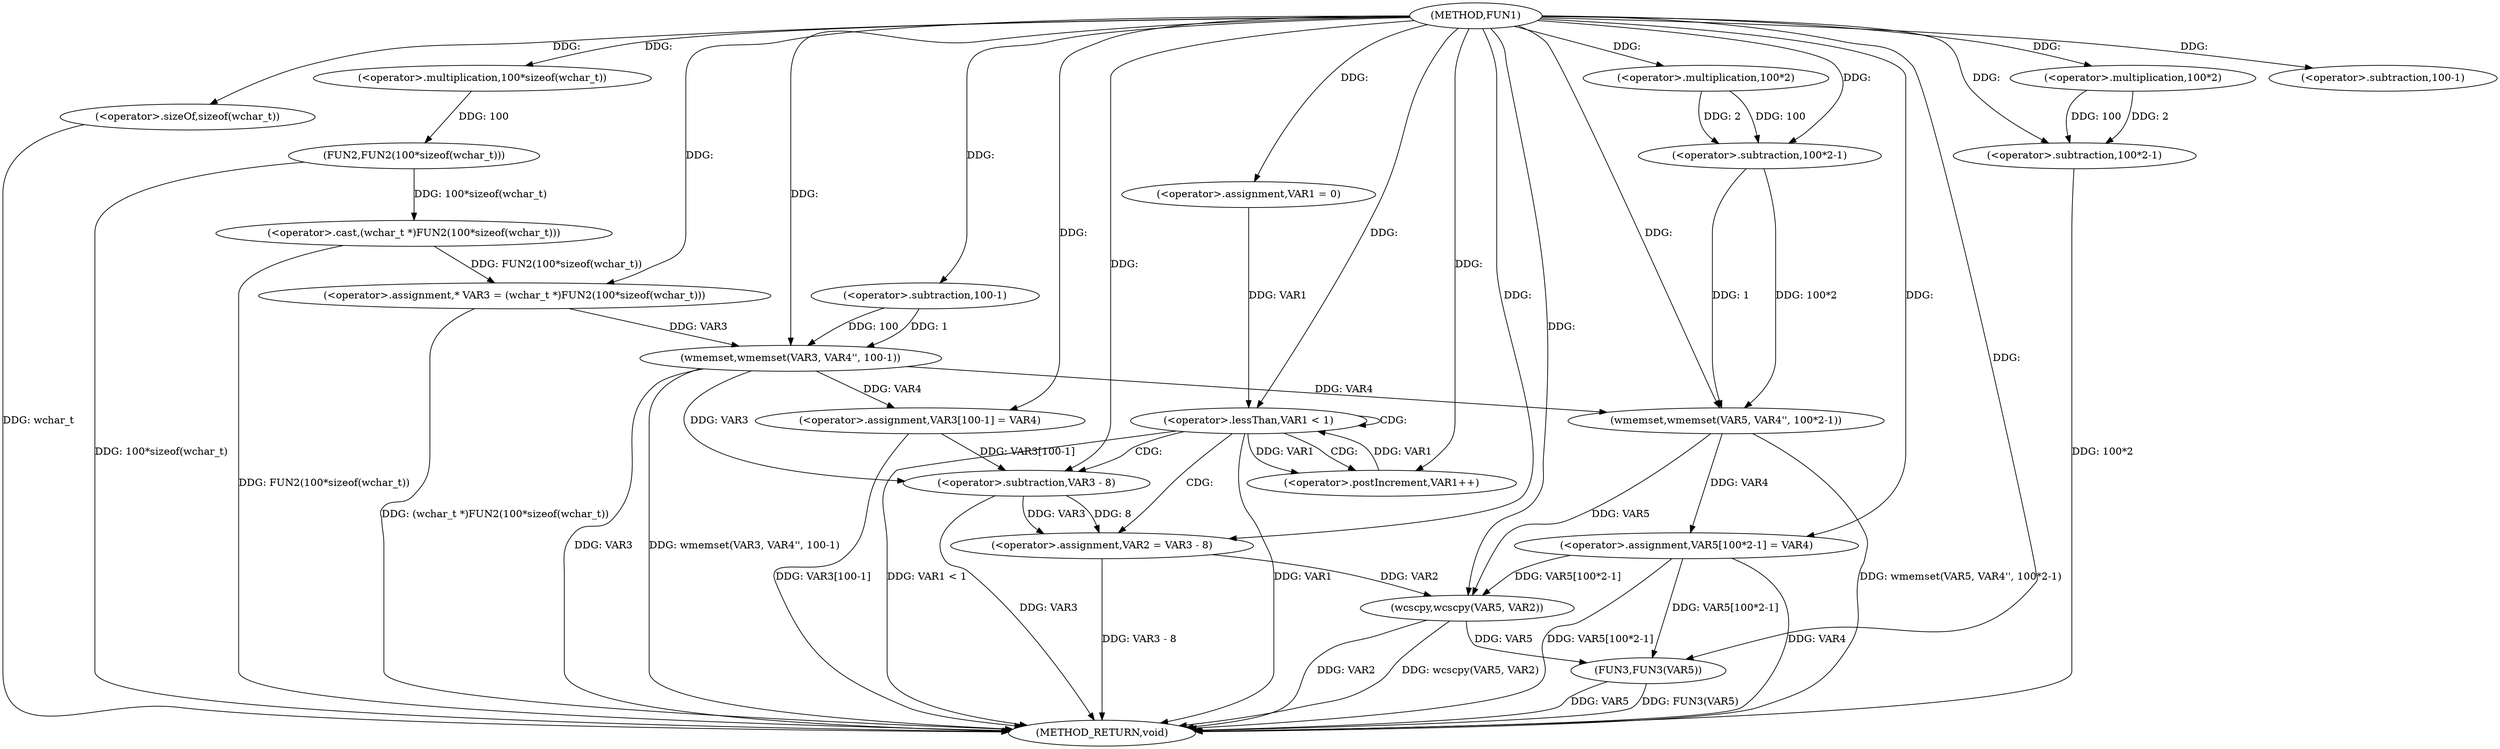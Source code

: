 digraph FUN1 {  
"1000100" [label = "(METHOD,FUN1)" ]
"1000166" [label = "(METHOD_RETURN,void)" ]
"1000105" [label = "(<operator>.assignment,* VAR3 = (wchar_t *)FUN2(100*sizeof(wchar_t)))" ]
"1000107" [label = "(<operator>.cast,(wchar_t *)FUN2(100*sizeof(wchar_t)))" ]
"1000109" [label = "(FUN2,FUN2(100*sizeof(wchar_t)))" ]
"1000110" [label = "(<operator>.multiplication,100*sizeof(wchar_t))" ]
"1000112" [label = "(<operator>.sizeOf,sizeof(wchar_t))" ]
"1000114" [label = "(wmemset,wmemset(VAR3, VAR4'', 100-1))" ]
"1000117" [label = "(<operator>.subtraction,100-1)" ]
"1000120" [label = "(<operator>.assignment,VAR3[100-1] = VAR4)" ]
"1000123" [label = "(<operator>.subtraction,100-1)" ]
"1000128" [label = "(<operator>.assignment,VAR1 = 0)" ]
"1000131" [label = "(<operator>.lessThan,VAR1 < 1)" ]
"1000134" [label = "(<operator>.postIncrement,VAR1++)" ]
"1000137" [label = "(<operator>.assignment,VAR2 = VAR3 - 8)" ]
"1000139" [label = "(<operator>.subtraction,VAR3 - 8)" ]
"1000144" [label = "(wmemset,wmemset(VAR5, VAR4'', 100*2-1))" ]
"1000147" [label = "(<operator>.subtraction,100*2-1)" ]
"1000148" [label = "(<operator>.multiplication,100*2)" ]
"1000152" [label = "(<operator>.assignment,VAR5[100*2-1] = VAR4)" ]
"1000155" [label = "(<operator>.subtraction,100*2-1)" ]
"1000156" [label = "(<operator>.multiplication,100*2)" ]
"1000161" [label = "(wcscpy,wcscpy(VAR5, VAR2))" ]
"1000164" [label = "(FUN3,FUN3(VAR5))" ]
  "1000164" -> "1000166"  [ label = "DDG: FUN3(VAR5)"] 
  "1000105" -> "1000166"  [ label = "DDG: (wchar_t *)FUN2(100*sizeof(wchar_t))"] 
  "1000152" -> "1000166"  [ label = "DDG: VAR5[100*2-1]"] 
  "1000161" -> "1000166"  [ label = "DDG: VAR2"] 
  "1000161" -> "1000166"  [ label = "DDG: wcscpy(VAR5, VAR2)"] 
  "1000114" -> "1000166"  [ label = "DDG: wmemset(VAR3, VAR4'', 100-1)"] 
  "1000152" -> "1000166"  [ label = "DDG: VAR4"] 
  "1000131" -> "1000166"  [ label = "DDG: VAR1"] 
  "1000137" -> "1000166"  [ label = "DDG: VAR3 - 8"] 
  "1000139" -> "1000166"  [ label = "DDG: VAR3"] 
  "1000144" -> "1000166"  [ label = "DDG: wmemset(VAR5, VAR4'', 100*2-1)"] 
  "1000114" -> "1000166"  [ label = "DDG: VAR3"] 
  "1000120" -> "1000166"  [ label = "DDG: VAR3[100-1]"] 
  "1000112" -> "1000166"  [ label = "DDG: wchar_t"] 
  "1000109" -> "1000166"  [ label = "DDG: 100*sizeof(wchar_t)"] 
  "1000155" -> "1000166"  [ label = "DDG: 100*2"] 
  "1000107" -> "1000166"  [ label = "DDG: FUN2(100*sizeof(wchar_t))"] 
  "1000131" -> "1000166"  [ label = "DDG: VAR1 < 1"] 
  "1000164" -> "1000166"  [ label = "DDG: VAR5"] 
  "1000107" -> "1000105"  [ label = "DDG: FUN2(100*sizeof(wchar_t))"] 
  "1000100" -> "1000105"  [ label = "DDG: "] 
  "1000109" -> "1000107"  [ label = "DDG: 100*sizeof(wchar_t)"] 
  "1000110" -> "1000109"  [ label = "DDG: 100"] 
  "1000100" -> "1000110"  [ label = "DDG: "] 
  "1000100" -> "1000112"  [ label = "DDG: "] 
  "1000105" -> "1000114"  [ label = "DDG: VAR3"] 
  "1000100" -> "1000114"  [ label = "DDG: "] 
  "1000117" -> "1000114"  [ label = "DDG: 100"] 
  "1000117" -> "1000114"  [ label = "DDG: 1"] 
  "1000100" -> "1000117"  [ label = "DDG: "] 
  "1000114" -> "1000120"  [ label = "DDG: VAR4"] 
  "1000100" -> "1000120"  [ label = "DDG: "] 
  "1000100" -> "1000123"  [ label = "DDG: "] 
  "1000100" -> "1000128"  [ label = "DDG: "] 
  "1000128" -> "1000131"  [ label = "DDG: VAR1"] 
  "1000134" -> "1000131"  [ label = "DDG: VAR1"] 
  "1000100" -> "1000131"  [ label = "DDG: "] 
  "1000131" -> "1000134"  [ label = "DDG: VAR1"] 
  "1000100" -> "1000134"  [ label = "DDG: "] 
  "1000139" -> "1000137"  [ label = "DDG: VAR3"] 
  "1000139" -> "1000137"  [ label = "DDG: 8"] 
  "1000100" -> "1000137"  [ label = "DDG: "] 
  "1000114" -> "1000139"  [ label = "DDG: VAR3"] 
  "1000120" -> "1000139"  [ label = "DDG: VAR3[100-1]"] 
  "1000100" -> "1000139"  [ label = "DDG: "] 
  "1000100" -> "1000144"  [ label = "DDG: "] 
  "1000114" -> "1000144"  [ label = "DDG: VAR4"] 
  "1000147" -> "1000144"  [ label = "DDG: 100*2"] 
  "1000147" -> "1000144"  [ label = "DDG: 1"] 
  "1000148" -> "1000147"  [ label = "DDG: 100"] 
  "1000148" -> "1000147"  [ label = "DDG: 2"] 
  "1000100" -> "1000148"  [ label = "DDG: "] 
  "1000100" -> "1000147"  [ label = "DDG: "] 
  "1000144" -> "1000152"  [ label = "DDG: VAR4"] 
  "1000100" -> "1000152"  [ label = "DDG: "] 
  "1000156" -> "1000155"  [ label = "DDG: 100"] 
  "1000156" -> "1000155"  [ label = "DDG: 2"] 
  "1000100" -> "1000156"  [ label = "DDG: "] 
  "1000100" -> "1000155"  [ label = "DDG: "] 
  "1000152" -> "1000161"  [ label = "DDG: VAR5[100*2-1]"] 
  "1000144" -> "1000161"  [ label = "DDG: VAR5"] 
  "1000100" -> "1000161"  [ label = "DDG: "] 
  "1000137" -> "1000161"  [ label = "DDG: VAR2"] 
  "1000152" -> "1000164"  [ label = "DDG: VAR5[100*2-1]"] 
  "1000161" -> "1000164"  [ label = "DDG: VAR5"] 
  "1000100" -> "1000164"  [ label = "DDG: "] 
  "1000131" -> "1000137"  [ label = "CDG: "] 
  "1000131" -> "1000139"  [ label = "CDG: "] 
  "1000131" -> "1000131"  [ label = "CDG: "] 
  "1000131" -> "1000134"  [ label = "CDG: "] 
}

